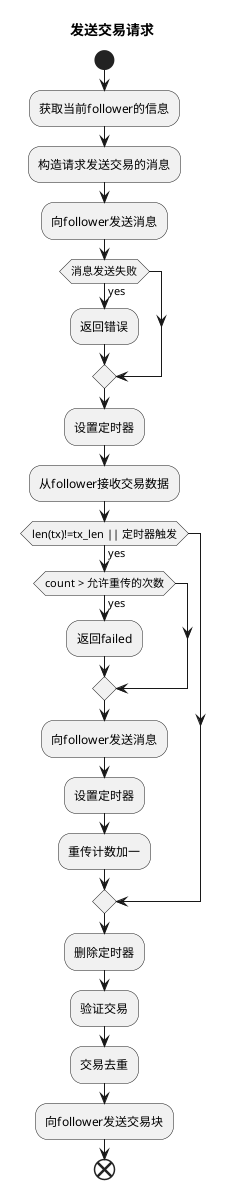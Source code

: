@startuml
title 发送交易请求
start
:获取当前follower的信息;
:构造请求发送交易的消息;
:向follower发送消息;
if (消息发送失败) then (yes)
    :返回错误;
endif
:设置定时器;
:从follower接收交易数据;
if (len(tx)!=tx_len || 定时器触发) then (yes)
    if (count > 允许重传的次数) then (yes)
        :返回failed;
    endif
    :向follower发送消息;
    :设置定时器;
    :重传计数加一;
endif
:删除定时器;
:验证交易;
:交易去重;
:向follower发送交易块;
end
@enduml